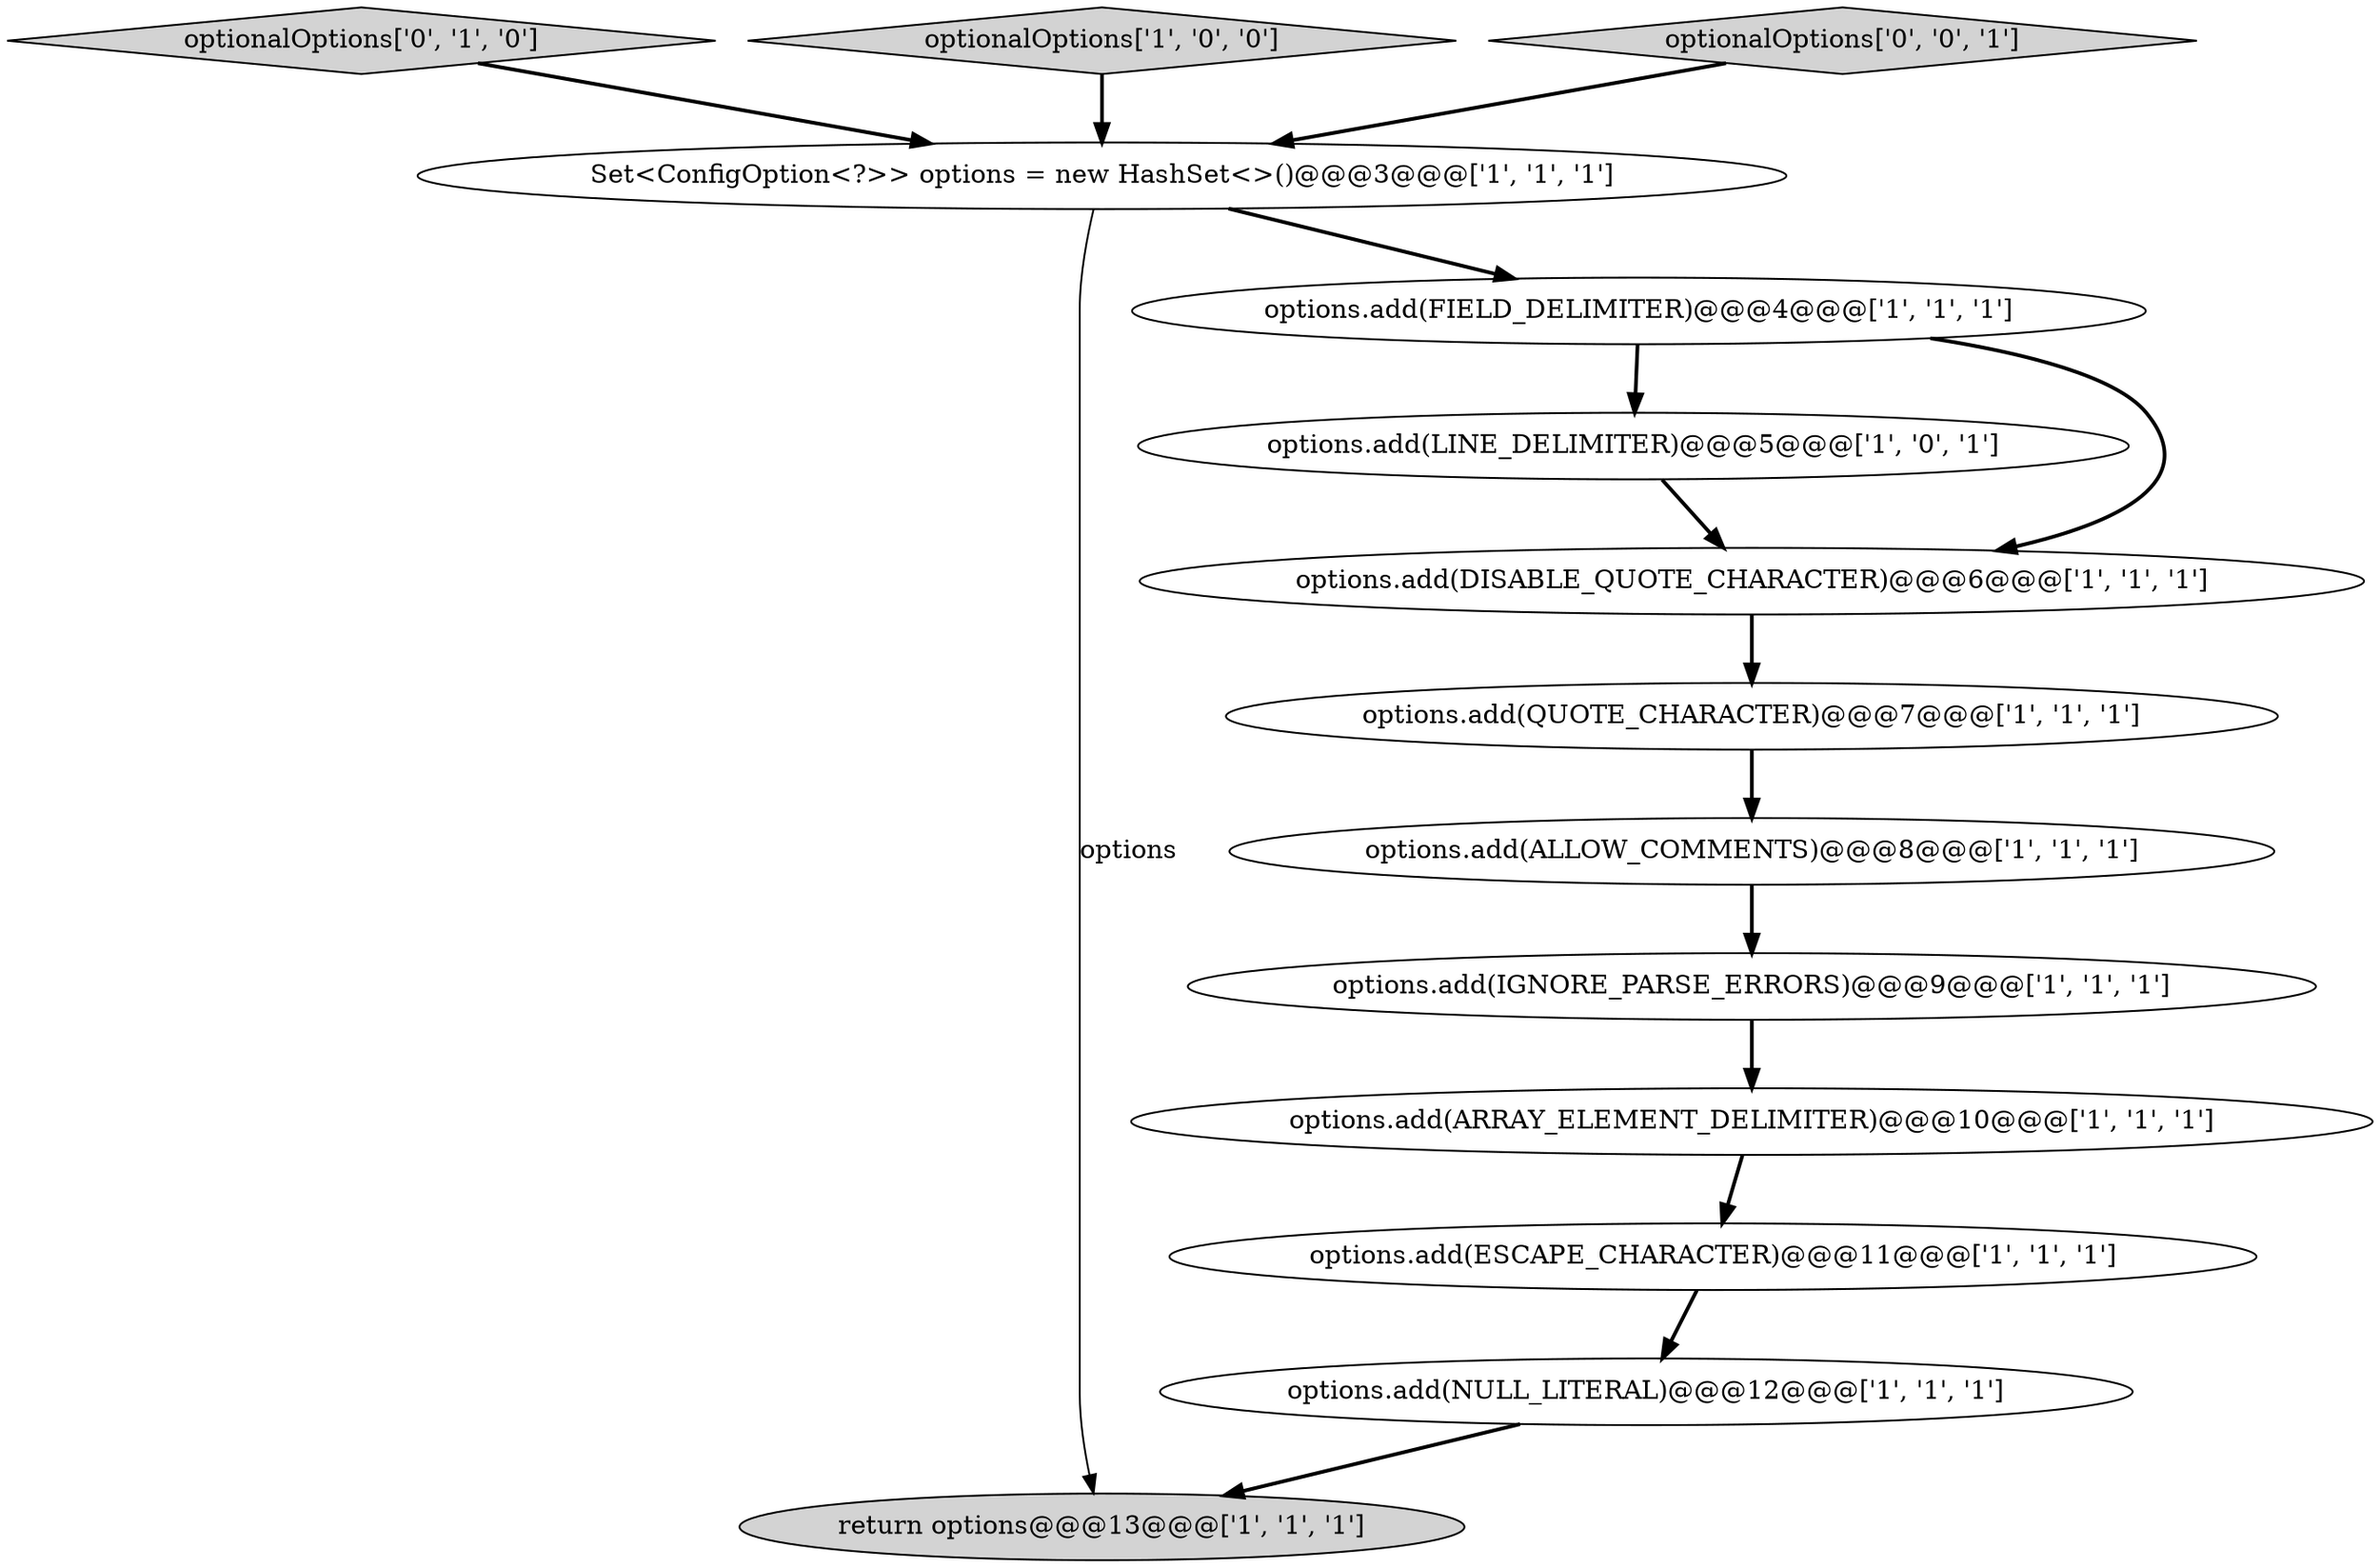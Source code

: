 digraph {
0 [style = filled, label = "Set<ConfigOption<?>> options = new HashSet<>()@@@3@@@['1', '1', '1']", fillcolor = white, shape = ellipse image = "AAA0AAABBB1BBB"];
12 [style = filled, label = "optionalOptions['0', '1', '0']", fillcolor = lightgray, shape = diamond image = "AAA0AAABBB2BBB"];
6 [style = filled, label = "options.add(ALLOW_COMMENTS)@@@8@@@['1', '1', '1']", fillcolor = white, shape = ellipse image = "AAA0AAABBB1BBB"];
8 [style = filled, label = "options.add(IGNORE_PARSE_ERRORS)@@@9@@@['1', '1', '1']", fillcolor = white, shape = ellipse image = "AAA0AAABBB1BBB"];
5 [style = filled, label = "options.add(LINE_DELIMITER)@@@5@@@['1', '0', '1']", fillcolor = white, shape = ellipse image = "AAA0AAABBB1BBB"];
1 [style = filled, label = "return options@@@13@@@['1', '1', '1']", fillcolor = lightgray, shape = ellipse image = "AAA0AAABBB1BBB"];
3 [style = filled, label = "options.add(ARRAY_ELEMENT_DELIMITER)@@@10@@@['1', '1', '1']", fillcolor = white, shape = ellipse image = "AAA0AAABBB1BBB"];
4 [style = filled, label = "options.add(FIELD_DELIMITER)@@@4@@@['1', '1', '1']", fillcolor = white, shape = ellipse image = "AAA0AAABBB1BBB"];
7 [style = filled, label = "options.add(QUOTE_CHARACTER)@@@7@@@['1', '1', '1']", fillcolor = white, shape = ellipse image = "AAA0AAABBB1BBB"];
2 [style = filled, label = "options.add(DISABLE_QUOTE_CHARACTER)@@@6@@@['1', '1', '1']", fillcolor = white, shape = ellipse image = "AAA0AAABBB1BBB"];
9 [style = filled, label = "options.add(NULL_LITERAL)@@@12@@@['1', '1', '1']", fillcolor = white, shape = ellipse image = "AAA0AAABBB1BBB"];
10 [style = filled, label = "options.add(ESCAPE_CHARACTER)@@@11@@@['1', '1', '1']", fillcolor = white, shape = ellipse image = "AAA0AAABBB1BBB"];
11 [style = filled, label = "optionalOptions['1', '0', '0']", fillcolor = lightgray, shape = diamond image = "AAA0AAABBB1BBB"];
13 [style = filled, label = "optionalOptions['0', '0', '1']", fillcolor = lightgray, shape = diamond image = "AAA0AAABBB3BBB"];
6->8 [style = bold, label=""];
3->10 [style = bold, label=""];
5->2 [style = bold, label=""];
10->9 [style = bold, label=""];
11->0 [style = bold, label=""];
0->1 [style = solid, label="options"];
2->7 [style = bold, label=""];
4->2 [style = bold, label=""];
9->1 [style = bold, label=""];
0->4 [style = bold, label=""];
12->0 [style = bold, label=""];
4->5 [style = bold, label=""];
7->6 [style = bold, label=""];
13->0 [style = bold, label=""];
8->3 [style = bold, label=""];
}
